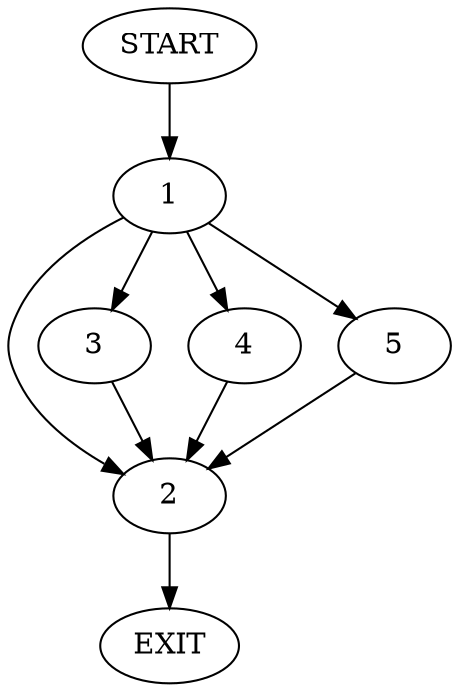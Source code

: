 digraph {
0 [label="START"]
6 [label="EXIT"]
0 -> 1
1 -> 2
1 -> 3
1 -> 4
1 -> 5
5 -> 2
3 -> 2
2 -> 6
4 -> 2
}
